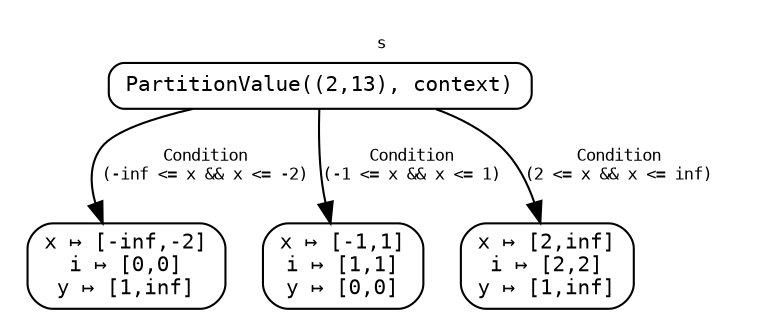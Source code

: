 digraph PartitionValue {
	margin=0.01;
	fontsize=8.0;
	fontname="Monospace";
	color=white;

	node [fontsize=10.0, height=0.3, shape=record, style=rounded, fontname="Monospace"];
	edge [fontsize=8.0, fontname="Monospace"];

	subgraph cluster_p {
		color=white;
		label="s";

		i0 -> i1 [label="Condition\n(-inf <= x && x <= -2)"];
		i0 -> i2 [label="Condition\n(-1 \<= x && x \<= 1)"];
		i0 -> i3 [label="Condition\n(2 <= x && x <= inf)"];

		i0 [label="PartitionValue((2,13), context)"];
		i1 [label="x ↦ [-inf,-2]\ni ↦ [0,0]\ny ↦ [1,inf]"];
		i2 [label="x ↦ [-1,1]\ni ↦ [1,1]\ny ↦ [0,0]"];
		i3 [label="x ↦ [2,inf]\ni ↦ [2,2]\ny ↦ [1,inf]"];
	}
}
